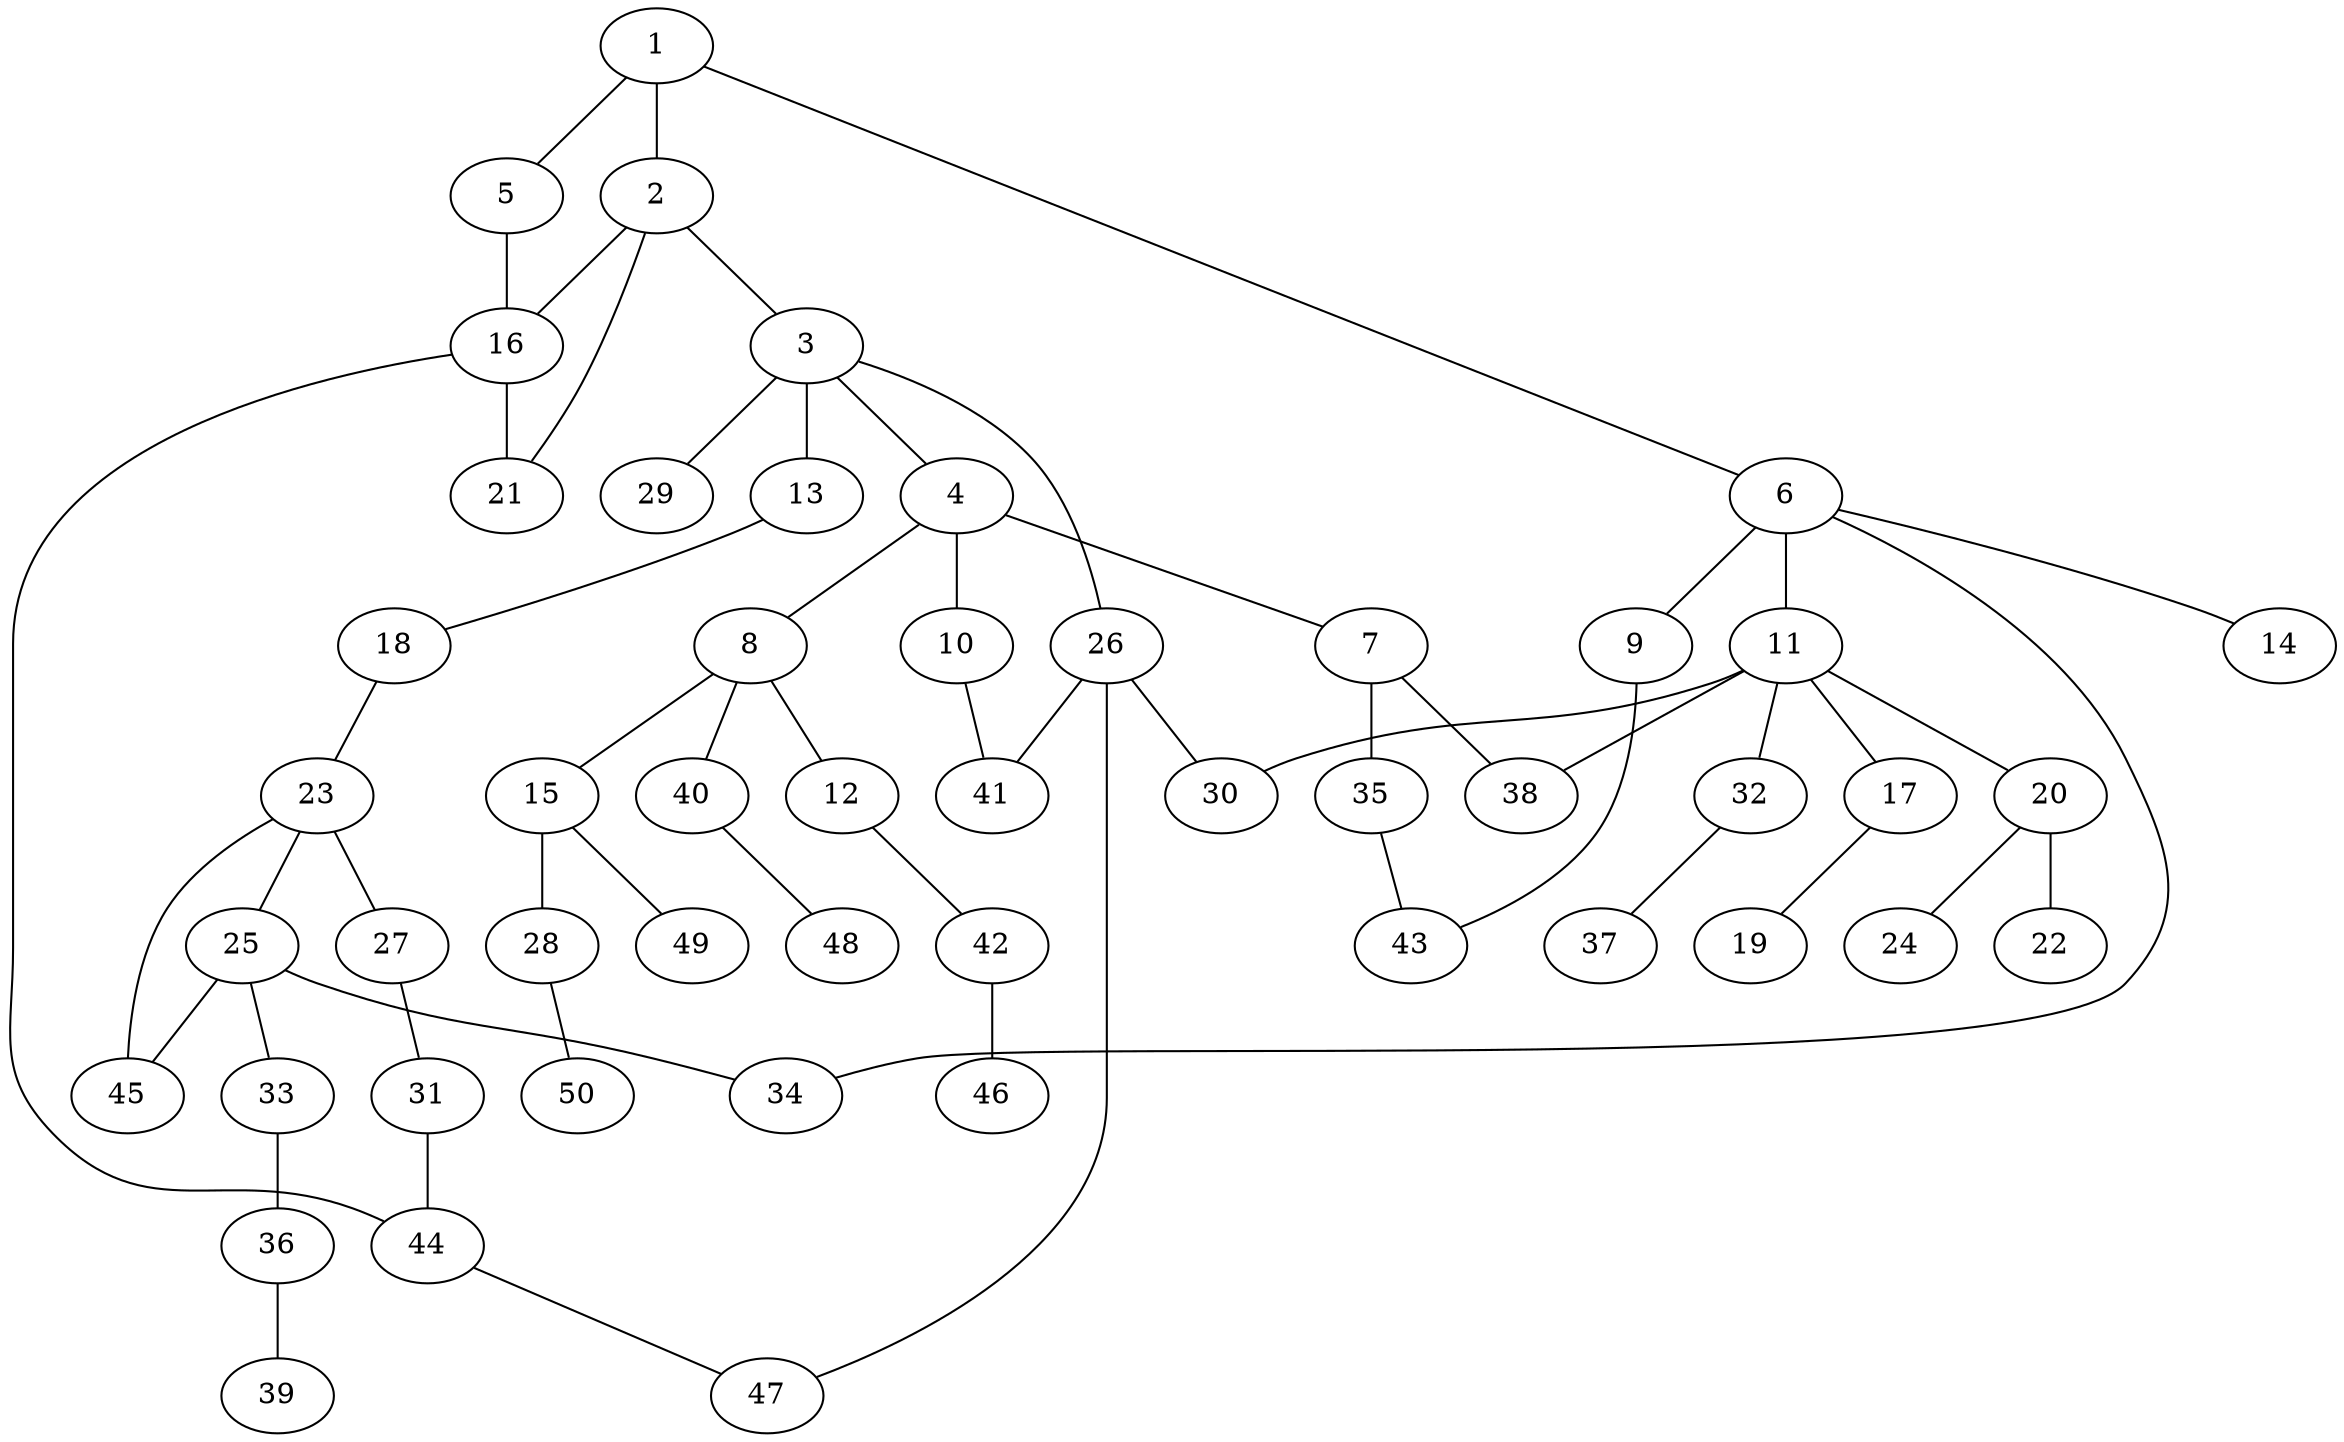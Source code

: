 graph graphname {1--2
1--5
1--6
2--3
2--16
2--21
3--4
3--13
3--26
3--29
4--7
4--8
4--10
5--16
6--9
6--11
6--14
6--34
7--35
7--38
8--12
8--15
8--40
9--43
10--41
11--17
11--20
11--30
11--32
11--38
12--42
13--18
15--28
15--49
16--21
16--44
17--19
18--23
20--22
20--24
23--25
23--27
23--45
25--33
25--34
25--45
26--30
26--41
26--47
27--31
28--50
31--44
32--37
33--36
35--43
36--39
40--48
42--46
44--47
}